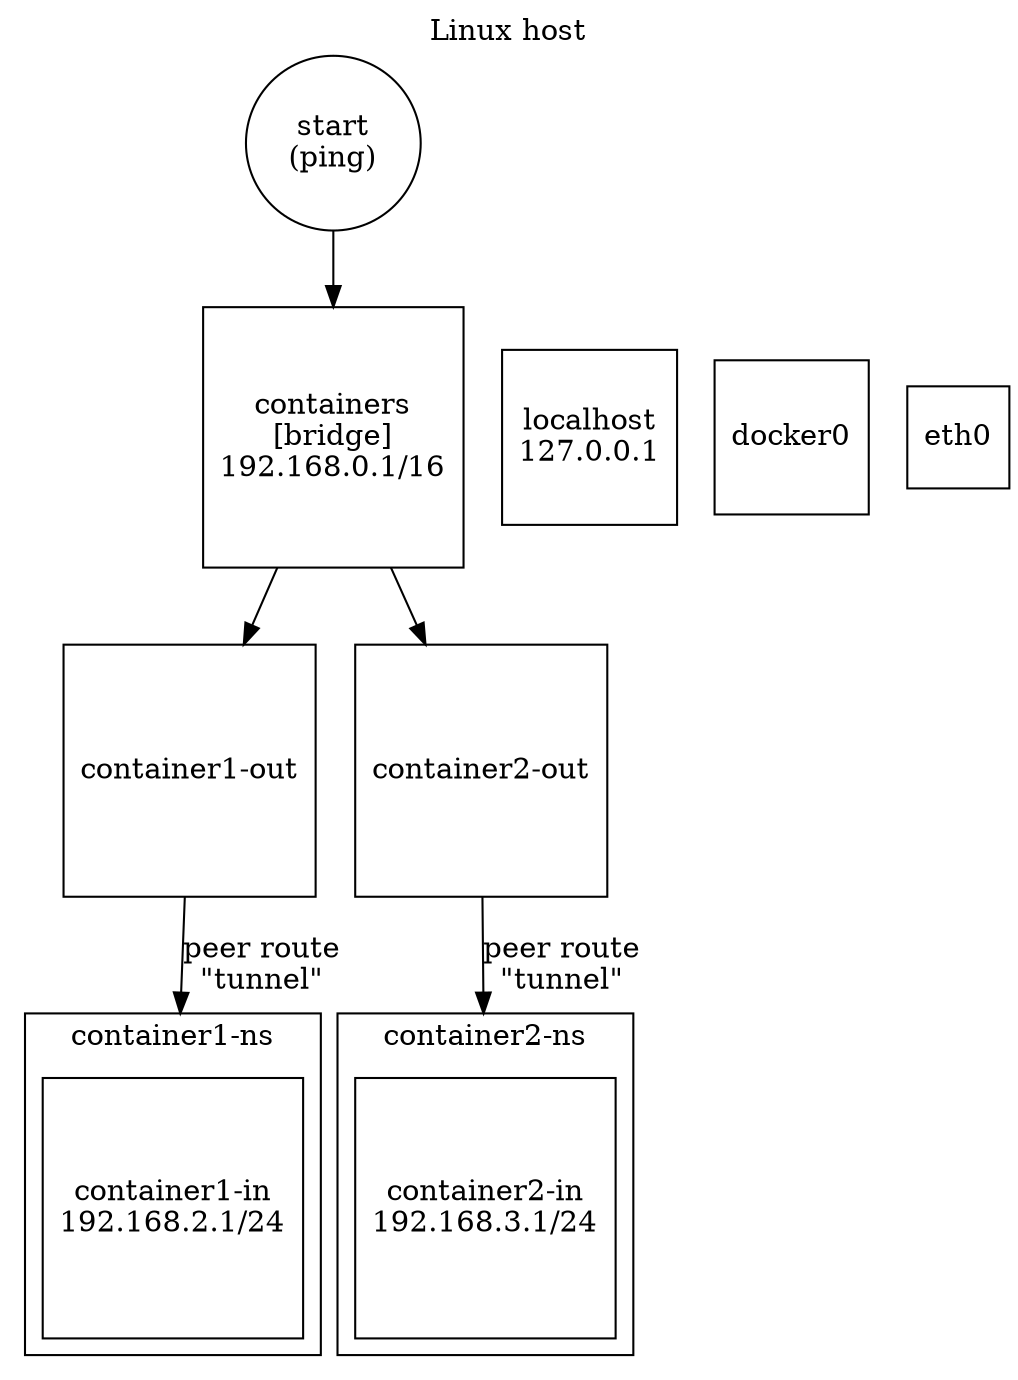 digraph G {
    splines="line";
    compound=true; // Allows edges between clusters, as implied by properties 'lhead' and 'ltail'

    label="Linux host";
    labelloc="t";

    node [shape=square];

    { start [label="start\n(ping)", shape="circle"]; }

    { rank=same; 
    loopback [label="localhost\n127.0.0.1"];
    docker [label="docker0"];
    eth [label="eth0"];
    containers [label="containers\n[bridge]\n192.168.0.1/16\n"] }

    { rank=same;
    container1Out [label="container1-out"];
    container2Out [label="container2-out"] }

    subgraph clusterNs1 {
        label="container1-ns";
        labelloc="t";
        container1In [label="container1-in\n192.168.2.1/24", shape="square"]
    }

    subgraph clusterNs2 {
        label="container2-ns";
        labelloc="t";
    
        container2In [label="container2-in\n192.168.3.1/24", shape="square"]
    }

    start -> containers;

    containers -> container1Out;
    containers -> container2Out;

    container1Out -> container1In [label="peer route\n\"tunnel\"", lhead=clusterNs1];
    container2Out -> container2In [label="peer route\n\"tunnel\"", lhead=clusterNs2];
}
